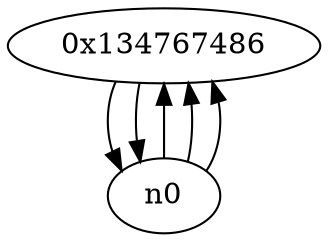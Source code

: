 digraph G{
/* nodes */
  n1 [label="0x134767486"]
/* edges */
n1 -> n0;
n1 -> n0;
n0 -> n1;
n0 -> n1;
n0 -> n1;
}
